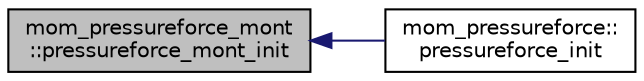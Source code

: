 digraph "mom_pressureforce_mont::pressureforce_mont_init"
{
 // INTERACTIVE_SVG=YES
  edge [fontname="Helvetica",fontsize="10",labelfontname="Helvetica",labelfontsize="10"];
  node [fontname="Helvetica",fontsize="10",shape=record];
  rankdir="LR";
  Node12 [label="mom_pressureforce_mont\l::pressureforce_mont_init",height=0.2,width=0.4,color="black", fillcolor="grey75", style="filled", fontcolor="black"];
  Node12 -> Node13 [dir="back",color="midnightblue",fontsize="10",style="solid",fontname="Helvetica"];
  Node13 [label="mom_pressureforce::\lpressureforce_init",height=0.2,width=0.4,color="black", fillcolor="white", style="filled",URL="$namespacemom__pressureforce.html#ab0d856d60f21ad22c3c99f65af8daa92",tooltip="Initialize the pressure force control structure. "];
}
